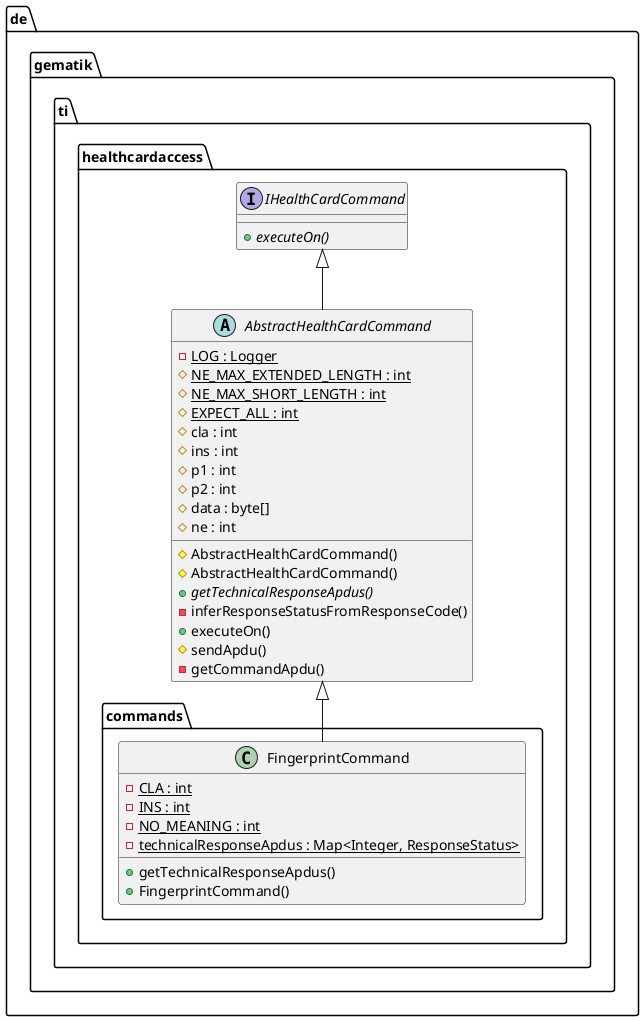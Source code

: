 @startuml

 package de.gematik.ti.healthcardaccess {
    interface IHealthCardCommand {
        {abstract} + executeOn()
    }
  }

 package de.gematik.ti.healthcardaccess {
    abstract class AbstractHealthCardCommand {
        {static} - LOG : Logger
        {static} # NE_MAX_EXTENDED_LENGTH : int
        {static} # NE_MAX_SHORT_LENGTH : int
        {static} # EXPECT_ALL : int
        # cla : int
        # ins : int
        # p1 : int
        # p2 : int
        # data : byte[]
        # ne : int
        # AbstractHealthCardCommand()
        # AbstractHealthCardCommand()
        {abstract} + getTechnicalResponseApdus()
        - inferResponseStatusFromResponseCode()
        + executeOn()
        # sendApdu()
        - getCommandApdu()
    }
  }

  package de.gematik.ti.healthcardaccess {
      package de.gematik.ti.healthcardaccess.commands {
        class FingerprintCommand {
            {static} - CLA : int
            {static} - INS : int
            {static} - NO_MEANING : int
            {static} - technicalResponseApdus : Map<Integer, ResponseStatus>
            + getTechnicalResponseApdus()
            + FingerprintCommand()
        }
      }
    }

  AbstractHealthCardCommand -up-|> IHealthCardCommand
  FingerprintCommand -up-|> AbstractHealthCardCommand

@enduml